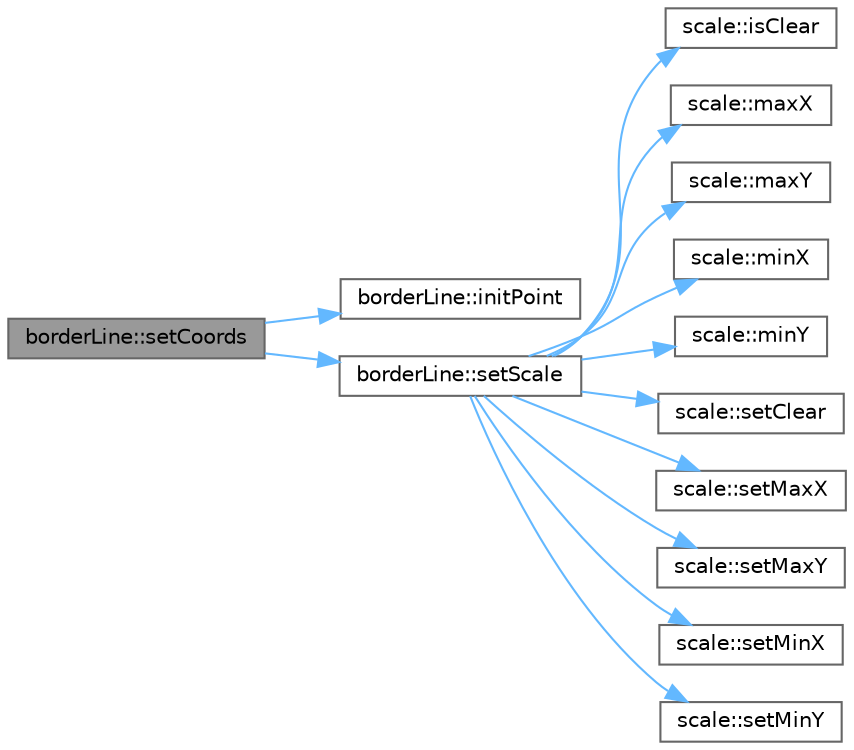 digraph "borderLine::setCoords"
{
 // LATEX_PDF_SIZE
  bgcolor="transparent";
  edge [fontname=Helvetica,fontsize=10,labelfontname=Helvetica,labelfontsize=10];
  node [fontname=Helvetica,fontsize=10,shape=box,height=0.2,width=0.4];
  rankdir="LR";
  Node1 [id="Node000001",label="borderLine::setCoords",height=0.2,width=0.4,color="gray40", fillcolor="grey60", style="filled", fontcolor="black",tooltip="Sets the starting coordinates from a previous execution."];
  Node1 -> Node2 [id="edge1_Node000001_Node000002",color="steelblue1",style="solid",tooltip=" "];
  Node2 [id="Node000002",label="borderLine::initPoint",height=0.2,width=0.4,color="grey40", fillcolor="white", style="filled",URL="$classborder_line.html#a1a5004fb86961e5d7f8ed957b561b31c",tooltip=" "];
  Node1 -> Node3 [id="edge2_Node000001_Node000003",color="steelblue1",style="solid",tooltip=" "];
  Node3 [id="Node000003",label="borderLine::setScale",height=0.2,width=0.4,color="grey40", fillcolor="white", style="filled",URL="$classborder_line.html#ae6ebe55db16ea136ffc636ea97919c95",tooltip=" "];
  Node3 -> Node4 [id="edge3_Node000003_Node000004",color="steelblue1",style="solid",tooltip=" "];
  Node4 [id="Node000004",label="scale::isClear",height=0.2,width=0.4,color="grey40", fillcolor="white", style="filled",URL="$classscale.html#af203918d6494bae5a3da290f3791e49b",tooltip=" "];
  Node3 -> Node5 [id="edge4_Node000003_Node000005",color="steelblue1",style="solid",tooltip=" "];
  Node5 [id="Node000005",label="scale::maxX",height=0.2,width=0.4,color="grey40", fillcolor="white", style="filled",URL="$classscale.html#ac4e3c850624f113eccc5e68a5b1fd30b",tooltip=" "];
  Node3 -> Node6 [id="edge5_Node000003_Node000006",color="steelblue1",style="solid",tooltip=" "];
  Node6 [id="Node000006",label="scale::maxY",height=0.2,width=0.4,color="grey40", fillcolor="white", style="filled",URL="$classscale.html#ac8a46d7a4a18c5a8de71a80e2d90b3b2",tooltip=" "];
  Node3 -> Node7 [id="edge6_Node000003_Node000007",color="steelblue1",style="solid",tooltip=" "];
  Node7 [id="Node000007",label="scale::minX",height=0.2,width=0.4,color="grey40", fillcolor="white", style="filled",URL="$classscale.html#a2336cd35ce690f95ad489fa188d68d3d",tooltip=" "];
  Node3 -> Node8 [id="edge7_Node000003_Node000008",color="steelblue1",style="solid",tooltip=" "];
  Node8 [id="Node000008",label="scale::minY",height=0.2,width=0.4,color="grey40", fillcolor="white", style="filled",URL="$classscale.html#aa39771c26bedd6166840b8756375ccc8",tooltip=" "];
  Node3 -> Node9 [id="edge8_Node000003_Node000009",color="steelblue1",style="solid",tooltip=" "];
  Node9 [id="Node000009",label="scale::setClear",height=0.2,width=0.4,color="grey40", fillcolor="white", style="filled",URL="$classscale.html#a4be9d3252d93b93c756c73a6de112a53",tooltip=" "];
  Node3 -> Node10 [id="edge9_Node000003_Node000010",color="steelblue1",style="solid",tooltip=" "];
  Node10 [id="Node000010",label="scale::setMaxX",height=0.2,width=0.4,color="grey40", fillcolor="white", style="filled",URL="$classscale.html#a78273d1fe33b7e86197c1d87c1dff233",tooltip=" "];
  Node3 -> Node11 [id="edge10_Node000003_Node000011",color="steelblue1",style="solid",tooltip=" "];
  Node11 [id="Node000011",label="scale::setMaxY",height=0.2,width=0.4,color="grey40", fillcolor="white", style="filled",URL="$classscale.html#aba5fcf890b3702019ccd5ef2b7762895",tooltip=" "];
  Node3 -> Node12 [id="edge11_Node000003_Node000012",color="steelblue1",style="solid",tooltip=" "];
  Node12 [id="Node000012",label="scale::setMinX",height=0.2,width=0.4,color="grey40", fillcolor="white", style="filled",URL="$classscale.html#a6d74962bb6d448225c3f4582e84b3c48",tooltip=" "];
  Node3 -> Node13 [id="edge12_Node000003_Node000013",color="steelblue1",style="solid",tooltip=" "];
  Node13 [id="Node000013",label="scale::setMinY",height=0.2,width=0.4,color="grey40", fillcolor="white", style="filled",URL="$classscale.html#a272f2be0ff114bbc61dc2aa749e1f3b2",tooltip=" "];
}

